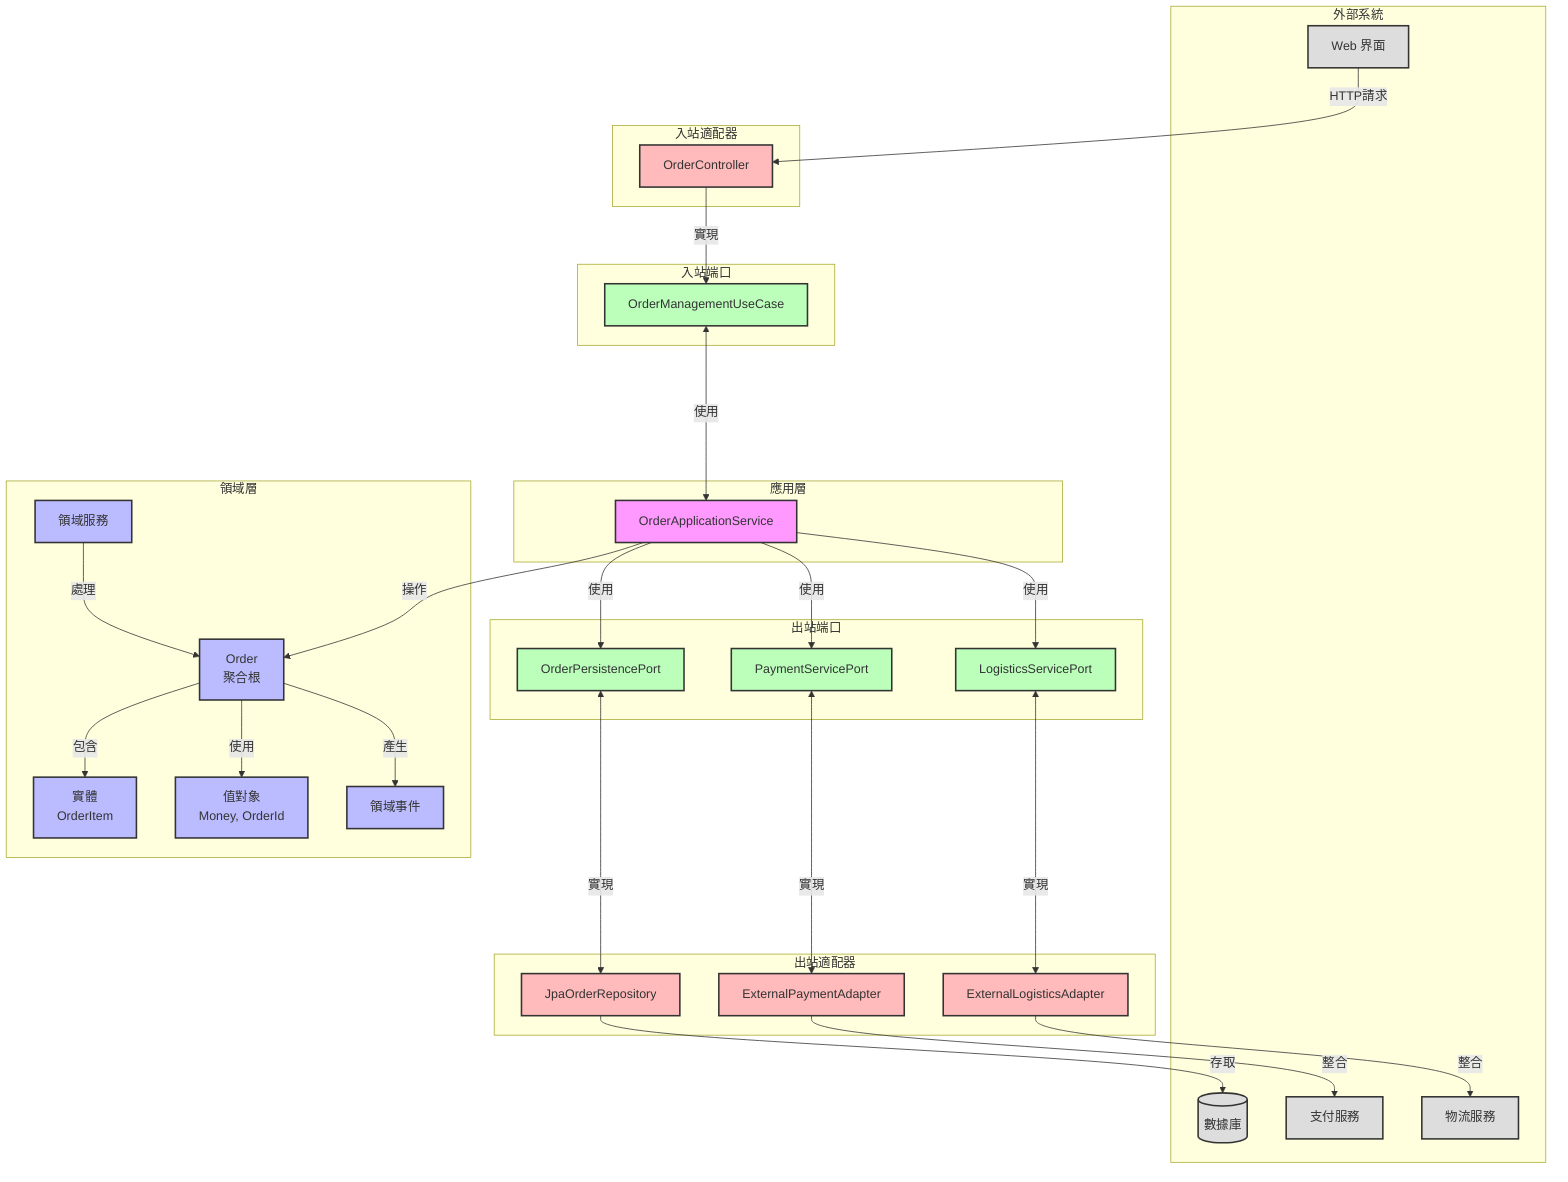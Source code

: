graph TB
    subgraph 外部系統 ["外部系統"]
        UI[Web 界面]
        DB[(數據庫)]
        PS[支付服務]
        LS[物流服務]
    end
    
    subgraph 應用層 ["應用層"]
        APPS[OrderApplicationService]
    end
    
    subgraph 領域層 ["領域層"]
        AGG[Order<br>聚合根]
        VO[值對象<br>Money, OrderId]
        ENT[實體<br>OrderItem]
        DOM_EVT[領域事件]
        DOM_SVC[領域服務]
    end
    
    subgraph 入站端口 ["入站端口"]
        IP[OrderManagementUseCase]
    end
    
    subgraph 出站端口 ["出站端口"]
        OP1[OrderPersistencePort]
        OP2[PaymentServicePort]
        OP3[LogisticsServicePort]
    end
    
    subgraph 入站適配器 ["入站適配器"]
        IA[OrderController]
    end
    
    subgraph 出站適配器 ["出站適配器"]
        OA1[JpaOrderRepository]
        OA2[ExternalPaymentAdapter]
        OA3[ExternalLogisticsAdapter]
    end
    
    UI -->|HTTP請求| IA
    IA -->|實現| IP
    IP <---->|使用| APPS
    APPS -->|操作| AGG
    AGG -->|包含| ENT
    AGG -->|使用| VO
    AGG -->|產生| DOM_EVT
    DOM_SVC -->|處理| AGG
    
    APPS -->|使用| OP1
    APPS -->|使用| OP2
    APPS -->|使用| OP3
    
    OP1 <---->|實現| OA1
    OP2 <---->|實現| OA2
    OP3 <---->|實現| OA3
    
    OA1 -->|存取| DB
    OA2 -->|整合| PS
    OA3 -->|整合| LS
    
    classDef application fill:#f9f,stroke:#333,stroke-width:2px
    classDef domain fill:#bbf,stroke:#333,stroke-width:2px
    classDef port fill:#bfb,stroke:#333,stroke-width:2px
    classDef adapter fill:#fbb,stroke:#333,stroke-width:2px
    classDef external fill:#ddd,stroke:#333,stroke-width:2px
    
    class APPS application
    class AGG,VO,ENT,DOM_EVT,DOM_SVC domain
    class IP,OP1,OP2,OP3 port
    class IA,OA1,OA2,OA3 adapter
    class UI,DB,PS,LS external